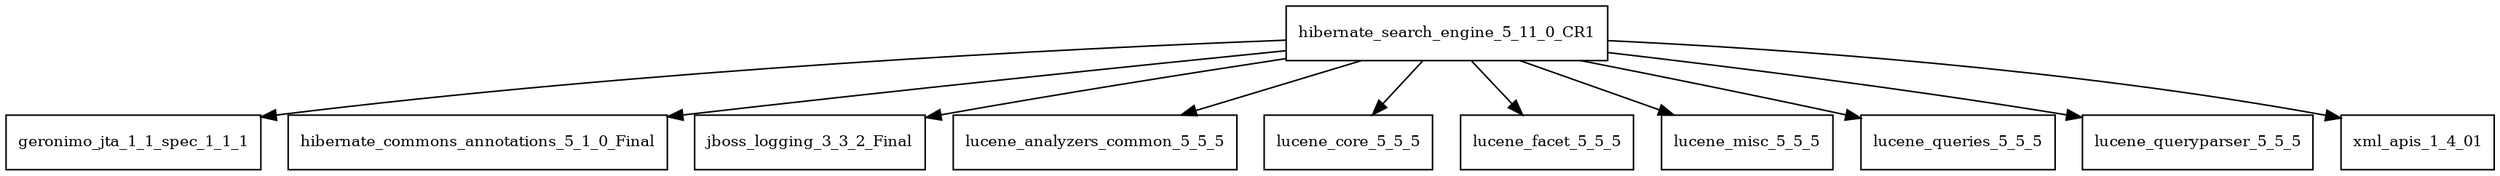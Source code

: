 digraph hibernate_search_engine_5_11_0_CR1_dependencies {
  node [shape = box, fontsize=10.0];
  hibernate_search_engine_5_11_0_CR1 -> geronimo_jta_1_1_spec_1_1_1;
  hibernate_search_engine_5_11_0_CR1 -> hibernate_commons_annotations_5_1_0_Final;
  hibernate_search_engine_5_11_0_CR1 -> jboss_logging_3_3_2_Final;
  hibernate_search_engine_5_11_0_CR1 -> lucene_analyzers_common_5_5_5;
  hibernate_search_engine_5_11_0_CR1 -> lucene_core_5_5_5;
  hibernate_search_engine_5_11_0_CR1 -> lucene_facet_5_5_5;
  hibernate_search_engine_5_11_0_CR1 -> lucene_misc_5_5_5;
  hibernate_search_engine_5_11_0_CR1 -> lucene_queries_5_5_5;
  hibernate_search_engine_5_11_0_CR1 -> lucene_queryparser_5_5_5;
  hibernate_search_engine_5_11_0_CR1 -> xml_apis_1_4_01;
}
